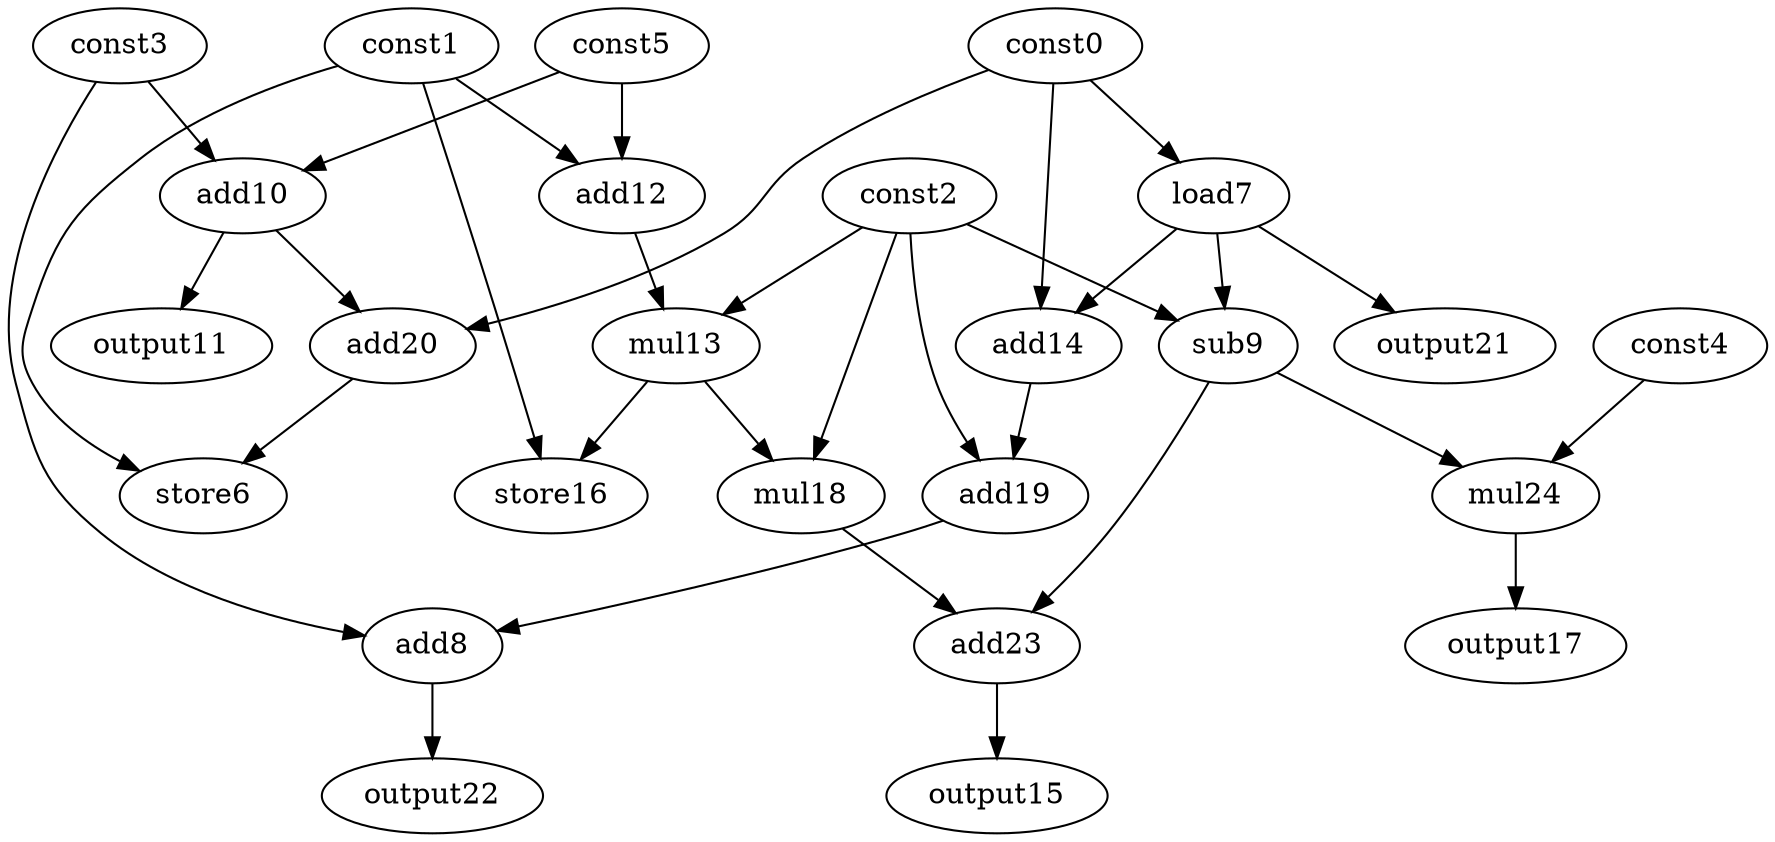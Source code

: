 digraph G { 
const0[opcode=const]; 
const1[opcode=const]; 
const2[opcode=const]; 
const3[opcode=const]; 
const4[opcode=const]; 
const5[opcode=const]; 
store6[opcode=store]; 
load7[opcode=load]; 
add8[opcode=add]; 
sub9[opcode=sub]; 
add10[opcode=add]; 
output11[opcode=output]; 
add12[opcode=add]; 
mul13[opcode=mul]; 
add14[opcode=add]; 
output15[opcode=output]; 
store16[opcode=store]; 
output17[opcode=output]; 
mul18[opcode=mul]; 
add19[opcode=add]; 
add20[opcode=add]; 
output21[opcode=output]; 
output22[opcode=output]; 
add23[opcode=add]; 
mul24[opcode=mul]; 
const0->load7[operand=0];
const3->add10[operand=0];
const5->add10[operand=1];
const1->add12[operand=0];
const5->add12[operand=1];
const2->sub9[operand=0];
load7->sub9[operand=1];
add10->output11[operand=0];
const2->mul13[operand=0];
add12->mul13[operand=1];
const0->add14[operand=0];
load7->add14[operand=1];
const0->add20[operand=0];
add10->add20[operand=1];
load7->output21[operand=0];
const1->store6[operand=0];
add20->store6[operand=1];
const1->store16[operand=0];
mul13->store16[operand=1];
const2->mul18[operand=0];
mul13->mul18[operand=1];
const2->add19[operand=0];
add14->add19[operand=1];
sub9->mul24[operand=0];
const4->mul24[operand=1];
add19->add8[operand=0];
const3->add8[operand=1];
mul24->output17[operand=0];
sub9->add23[operand=0];
mul18->add23[operand=1];
add23->output15[operand=0];
add8->output22[operand=0];
}
